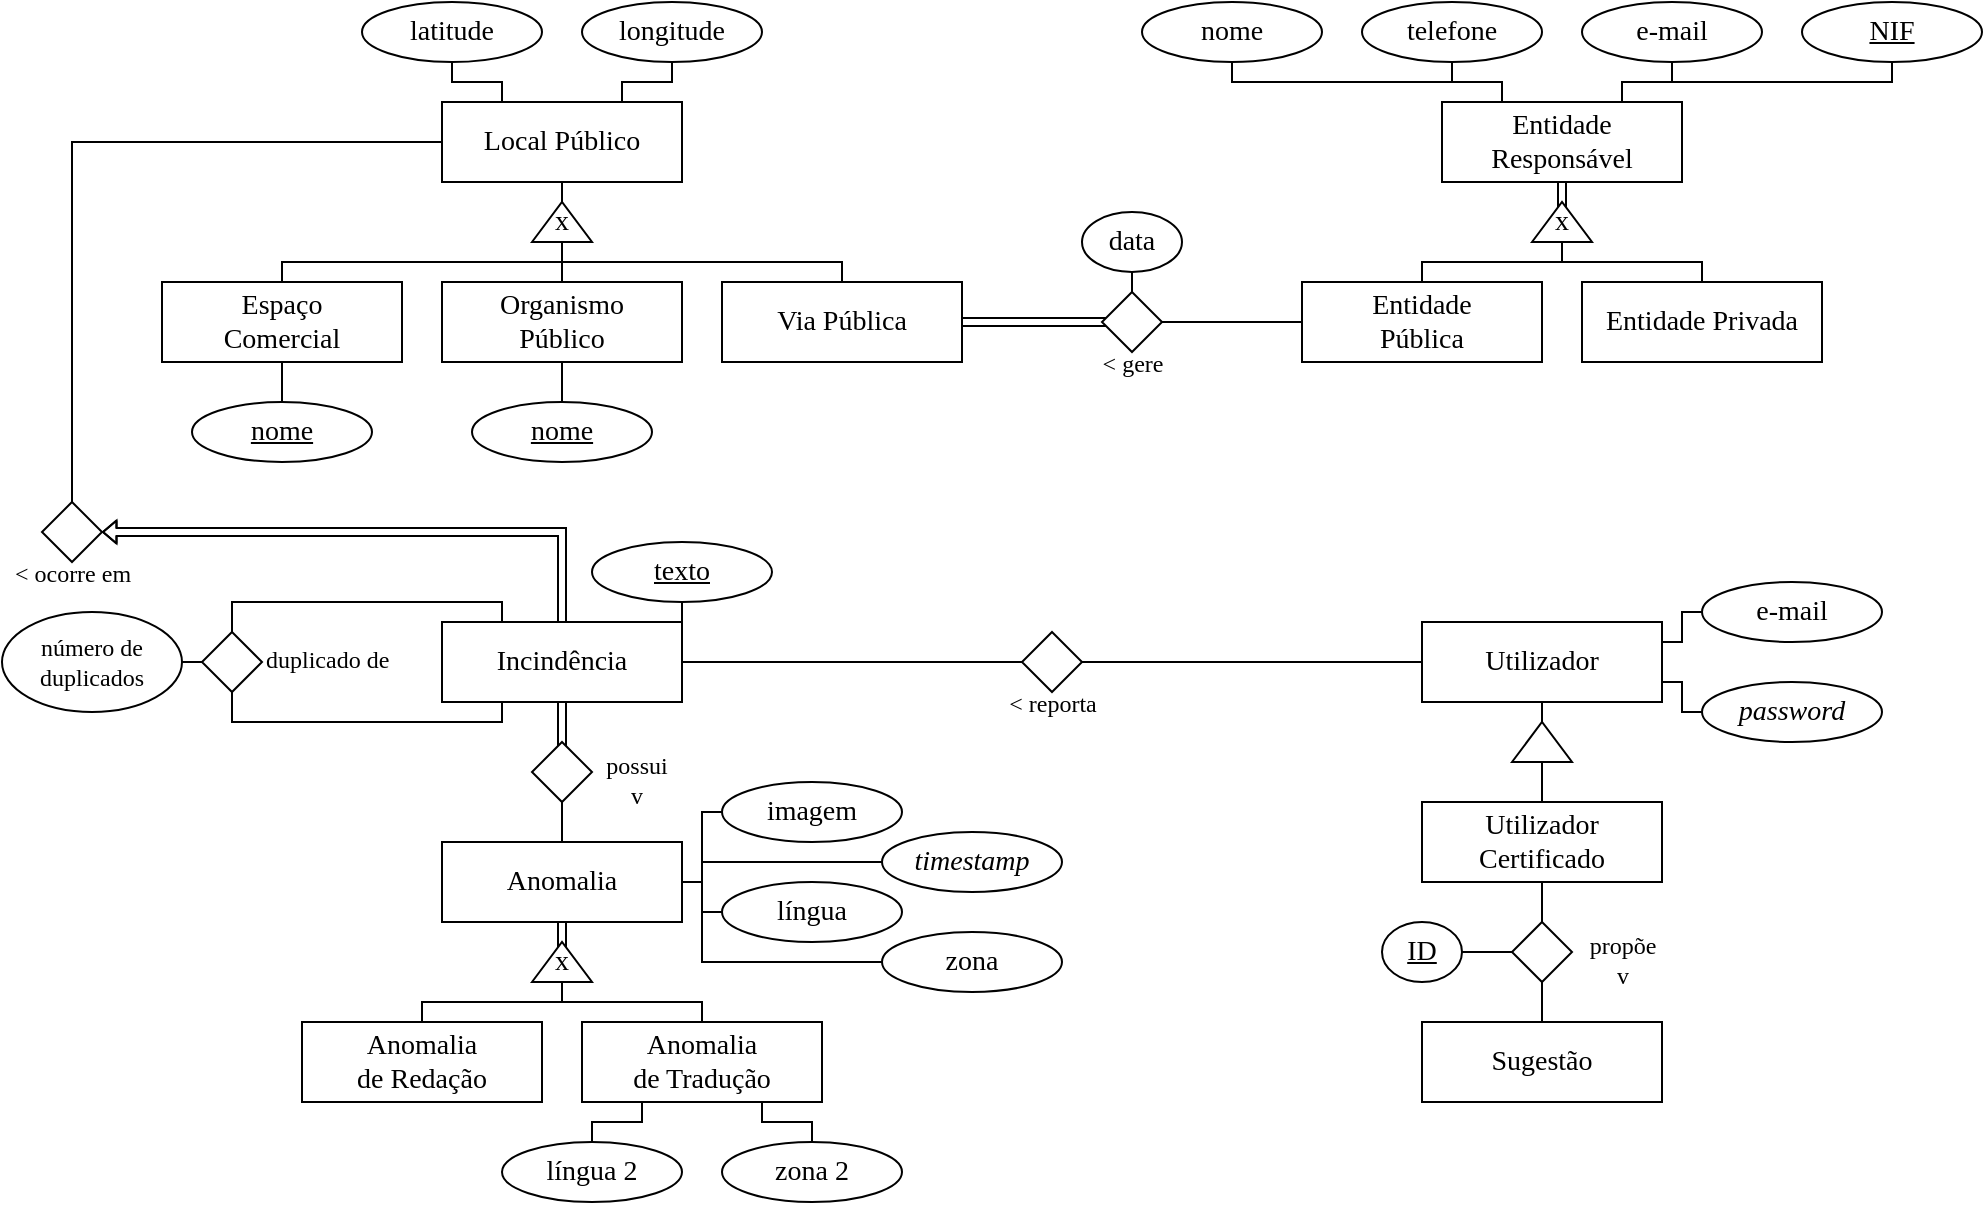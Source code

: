 <mxfile version="12.0.2" type="device" pages="1"><diagram id="urqd6bBSTkkBCRTrbI39" name="Page-1"><mxGraphModel dx="939" dy="466" grid="1" gridSize="10" guides="1" tooltips="1" connect="1" arrows="1" fold="1" page="1" pageScale="1" pageWidth="1169" pageHeight="827" math="0" shadow="0"><root><mxCell id="0"/><mxCell id="1" parent="0"/><mxCell id="8jLyRdySpEEllO27YhmM-52" value="" style="endArrow=none;html=1;fontFamily=Verdana;fontSize=14;entryX=0.5;entryY=1;entryDx=0;entryDy=0;shape=link;width=4;exitX=0;exitY=0.5;exitDx=0;exitDy=0;" edge="1" parent="1" target="8jLyRdySpEEllO27YhmM-43" source="8jLyRdySpEEllO27YhmM-51"><mxGeometry width="50" height="50" relative="1" as="geometry"><mxPoint x="830" y="140" as="sourcePoint"/><mxPoint x="910" y="270" as="targetPoint"/></mxGeometry></mxCell><mxCell id="8jLyRdySpEEllO27YhmM-1" value="Local Público" style="rounded=0;whiteSpace=wrap;fontFamily=Verdana;fontSize=14;html=1;" vertex="1" parent="1"><mxGeometry x="270" y="100" width="120" height="40" as="geometry"/></mxCell><mxCell id="8jLyRdySpEEllO27YhmM-115" style="edgeStyle=elbowEdgeStyle;rounded=0;orthogonalLoop=1;jettySize=auto;elbow=vertical;html=1;exitX=0.5;exitY=1;exitDx=0;exitDy=0;entryX=0.25;entryY=0;entryDx=0;entryDy=0;shadow=0;endArrow=none;fontFamily=Verdana;fontSize=12;" edge="1" parent="1" source="8jLyRdySpEEllO27YhmM-2" target="8jLyRdySpEEllO27YhmM-1"><mxGeometry relative="1" as="geometry"/></mxCell><mxCell id="8jLyRdySpEEllO27YhmM-2" value="latitude" style="ellipse;whiteSpace=wrap;html=1;fontFamily=Verdana;fontSize=14;" vertex="1" parent="1"><mxGeometry x="230" y="50" width="90" height="30" as="geometry"/></mxCell><mxCell id="8jLyRdySpEEllO27YhmM-116" style="edgeStyle=elbowEdgeStyle;rounded=0;orthogonalLoop=1;jettySize=auto;elbow=vertical;html=1;exitX=0.5;exitY=1;exitDx=0;exitDy=0;entryX=0.75;entryY=0;entryDx=0;entryDy=0;shadow=0;endArrow=none;fontFamily=Verdana;fontSize=12;" edge="1" parent="1" source="8jLyRdySpEEllO27YhmM-3" target="8jLyRdySpEEllO27YhmM-1"><mxGeometry relative="1" as="geometry"/></mxCell><mxCell id="8jLyRdySpEEllO27YhmM-3" value="longitude" style="ellipse;whiteSpace=wrap;html=1;fontFamily=Verdana;fontSize=14;" vertex="1" parent="1"><mxGeometry x="340" y="50" width="90" height="30" as="geometry"/></mxCell><mxCell id="8jLyRdySpEEllO27YhmM-9" value="Espaço&lt;br&gt;Comercial" style="rounded=0;whiteSpace=wrap;html=1;fontFamily=Verdana;fontSize=14;" vertex="1" parent="1"><mxGeometry x="130" y="190" width="120" height="40" as="geometry"/></mxCell><mxCell id="8jLyRdySpEEllO27YhmM-10" value="Organismo&lt;br&gt;Público" style="rounded=0;whiteSpace=wrap;html=1;fontFamily=Verdana;fontSize=14;" vertex="1" parent="1"><mxGeometry x="270" y="190" width="120" height="40" as="geometry"/></mxCell><mxCell id="8jLyRdySpEEllO27YhmM-11" value="Via Pública" style="rounded=0;whiteSpace=wrap;html=1;fontFamily=Verdana;fontSize=14;" vertex="1" parent="1"><mxGeometry x="410" y="190" width="120" height="40" as="geometry"/></mxCell><mxCell id="8jLyRdySpEEllO27YhmM-12" value="x" style="triangle;whiteSpace=wrap;html=1;fontFamily=Verdana;fontSize=14;direction=north;" vertex="1" parent="1"><mxGeometry x="315" y="150" width="30" height="20" as="geometry"/></mxCell><mxCell id="8jLyRdySpEEllO27YhmM-13" value="" style="endArrow=none;html=1;fontFamily=Verdana;fontSize=14;entryX=0.5;entryY=1;entryDx=0;entryDy=0;" edge="1" parent="1" target="8jLyRdySpEEllO27YhmM-1"><mxGeometry width="50" height="50" relative="1" as="geometry"><mxPoint x="330" y="150" as="sourcePoint"/><mxPoint x="410" y="280" as="targetPoint"/></mxGeometry></mxCell><mxCell id="8jLyRdySpEEllO27YhmM-14" value="" style="endArrow=none;html=1;fontFamily=Verdana;fontSize=14;entryX=0;entryY=0.5;entryDx=0;entryDy=0;exitX=0.5;exitY=0;exitDx=0;exitDy=0;" edge="1" parent="1" source="8jLyRdySpEEllO27YhmM-10" target="8jLyRdySpEEllO27YhmM-12"><mxGeometry width="50" height="50" relative="1" as="geometry"><mxPoint x="240" y="320" as="sourcePoint"/><mxPoint x="290" y="270" as="targetPoint"/></mxGeometry></mxCell><mxCell id="8jLyRdySpEEllO27YhmM-22" value="" style="endArrow=none;html=1;shadow=0;fontFamily=Verdana;fontSize=14;exitX=0.5;exitY=0;exitDx=0;exitDy=0;edgeStyle=elbowEdgeStyle;elbow=vertical;rounded=0;" edge="1" parent="1" source="8jLyRdySpEEllO27YhmM-11"><mxGeometry width="50" height="50" relative="1" as="geometry"><mxPoint x="470" y="160" as="sourcePoint"/><mxPoint x="330" y="170" as="targetPoint"/></mxGeometry></mxCell><mxCell id="8jLyRdySpEEllO27YhmM-24" value="" style="endArrow=none;html=1;shadow=0;fontFamily=Verdana;fontSize=14;entryX=0;entryY=0.5;entryDx=0;entryDy=0;exitX=0.5;exitY=0;exitDx=0;exitDy=0;edgeStyle=elbowEdgeStyle;elbow=vertical;rounded=0;" edge="1" parent="1" source="8jLyRdySpEEllO27YhmM-9" target="8jLyRdySpEEllO27YhmM-12"><mxGeometry width="50" height="50" relative="1" as="geometry"><mxPoint x="130" y="300" as="sourcePoint"/><mxPoint x="180" y="250" as="targetPoint"/></mxGeometry></mxCell><mxCell id="8jLyRdySpEEllO27YhmM-25" value="&lt;u&gt;nome&lt;/u&gt;" style="ellipse;whiteSpace=wrap;html=1;fontFamily=Verdana;fontSize=14;" vertex="1" parent="1"><mxGeometry x="285" y="250" width="90" height="30" as="geometry"/></mxCell><mxCell id="8jLyRdySpEEllO27YhmM-26" value="" style="endArrow=none;html=1;fontFamily=Verdana;fontSize=14;entryX=0.5;entryY=0;entryDx=0;entryDy=0;exitX=0.5;exitY=1;exitDx=0;exitDy=0;" edge="1" target="8jLyRdySpEEllO27YhmM-25" parent="1" source="8jLyRdySpEEllO27YhmM-10"><mxGeometry width="50" height="50" relative="1" as="geometry"><mxPoint x="355" y="300" as="sourcePoint"/><mxPoint x="335" y="350" as="targetPoint"/></mxGeometry></mxCell><mxCell id="8jLyRdySpEEllO27YhmM-27" value="&lt;u&gt;nome&lt;/u&gt;" style="ellipse;whiteSpace=wrap;html=1;fontFamily=Verdana;fontSize=14;" vertex="1" parent="1"><mxGeometry x="145" y="250" width="90" height="30" as="geometry"/></mxCell><mxCell id="8jLyRdySpEEllO27YhmM-28" value="" style="endArrow=none;html=1;fontFamily=Verdana;fontSize=14;entryX=0.5;entryY=0;entryDx=0;entryDy=0;exitX=0.5;exitY=1;exitDx=0;exitDy=0;" edge="1" parent="1" target="8jLyRdySpEEllO27YhmM-27"><mxGeometry width="50" height="50" relative="1" as="geometry"><mxPoint x="190" y="230" as="sourcePoint"/><mxPoint x="195" y="350" as="targetPoint"/></mxGeometry></mxCell><mxCell id="8jLyRdySpEEllO27YhmM-43" value="Entidade&lt;br&gt;Responsável" style="rounded=0;whiteSpace=wrap;html=1;fontFamily=Verdana;fontSize=14;" vertex="1" parent="1"><mxGeometry x="770" y="100" width="120" height="40" as="geometry"/></mxCell><mxCell id="8jLyRdySpEEllO27YhmM-120" style="edgeStyle=elbowEdgeStyle;rounded=0;orthogonalLoop=1;jettySize=auto;elbow=vertical;html=1;exitX=0.5;exitY=1;exitDx=0;exitDy=0;entryX=0.25;entryY=0;entryDx=0;entryDy=0;shadow=0;endArrow=none;fontFamily=Verdana;fontSize=12;" edge="1" parent="1" source="8jLyRdySpEEllO27YhmM-44" target="8jLyRdySpEEllO27YhmM-43"><mxGeometry relative="1" as="geometry"/></mxCell><mxCell id="8jLyRdySpEEllO27YhmM-44" value="nome" style="ellipse;whiteSpace=wrap;html=1;fontFamily=Verdana;fontSize=14;spacing=0;" vertex="1" parent="1"><mxGeometry x="620" y="50" width="90" height="30" as="geometry"/></mxCell><mxCell id="8jLyRdySpEEllO27YhmM-119" style="edgeStyle=elbowEdgeStyle;rounded=0;orthogonalLoop=1;jettySize=auto;elbow=vertical;html=1;exitX=0.5;exitY=1;exitDx=0;exitDy=0;entryX=0.25;entryY=0;entryDx=0;entryDy=0;shadow=0;endArrow=none;fontFamily=Verdana;fontSize=12;" edge="1" parent="1" source="8jLyRdySpEEllO27YhmM-45" target="8jLyRdySpEEllO27YhmM-43"><mxGeometry relative="1" as="geometry"/></mxCell><mxCell id="8jLyRdySpEEllO27YhmM-45" value="telefone" style="ellipse;whiteSpace=wrap;html=1;fontFamily=Verdana;fontSize=14;" vertex="1" parent="1"><mxGeometry x="730" y="50" width="90" height="30" as="geometry"/></mxCell><mxCell id="8jLyRdySpEEllO27YhmM-48" value="Entidade&lt;br&gt;Pública" style="rounded=0;whiteSpace=wrap;html=1;fontFamily=Verdana;fontSize=14;" vertex="1" parent="1"><mxGeometry x="700" y="190" width="120" height="40" as="geometry"/></mxCell><mxCell id="8jLyRdySpEEllO27YhmM-50" value="Entidade Privada" style="rounded=0;whiteSpace=wrap;html=1;fontFamily=Verdana;fontSize=14;" vertex="1" parent="1"><mxGeometry x="840" y="190" width="120" height="40" as="geometry"/></mxCell><mxCell id="8jLyRdySpEEllO27YhmM-51" value="x" style="triangle;whiteSpace=wrap;html=1;fontFamily=Verdana;fontSize=14;direction=north;" vertex="1" parent="1"><mxGeometry x="815" y="150" width="30" height="20" as="geometry"/></mxCell><mxCell id="8jLyRdySpEEllO27YhmM-54" value="" style="endArrow=none;html=1;shadow=0;fontFamily=Verdana;fontSize=14;exitX=0.5;exitY=0;exitDx=0;exitDy=0;edgeStyle=elbowEdgeStyle;elbow=vertical;rounded=0;" edge="1" parent="1" source="8jLyRdySpEEllO27YhmM-50"><mxGeometry width="50" height="50" relative="1" as="geometry"><mxPoint x="970" y="160" as="sourcePoint"/><mxPoint x="830" y="170" as="targetPoint"/></mxGeometry></mxCell><mxCell id="8jLyRdySpEEllO27YhmM-55" value="" style="endArrow=none;html=1;shadow=0;fontFamily=Verdana;fontSize=14;entryX=0;entryY=0.5;entryDx=0;entryDy=0;exitX=0.5;exitY=0;exitDx=0;exitDy=0;edgeStyle=elbowEdgeStyle;elbow=vertical;rounded=0;" edge="1" parent="1" source="8jLyRdySpEEllO27YhmM-48" target="8jLyRdySpEEllO27YhmM-51"><mxGeometry width="50" height="50" relative="1" as="geometry"><mxPoint x="630" y="300" as="sourcePoint"/><mxPoint x="680" y="250" as="targetPoint"/></mxGeometry></mxCell><mxCell id="8jLyRdySpEEllO27YhmM-118" style="edgeStyle=elbowEdgeStyle;rounded=0;orthogonalLoop=1;jettySize=auto;elbow=vertical;html=1;exitX=0.5;exitY=1;exitDx=0;exitDy=0;shadow=0;endArrow=none;fontFamily=Verdana;fontSize=12;" edge="1" parent="1" source="8jLyRdySpEEllO27YhmM-56"><mxGeometry relative="1" as="geometry"><mxPoint x="860" y="100" as="targetPoint"/></mxGeometry></mxCell><mxCell id="8jLyRdySpEEllO27YhmM-56" value="e-mail" style="ellipse;whiteSpace=wrap;html=1;fontFamily=Verdana;fontSize=14;" vertex="1" parent="1"><mxGeometry x="840" y="50" width="90" height="30" as="geometry"/></mxCell><mxCell id="8jLyRdySpEEllO27YhmM-117" style="edgeStyle=elbowEdgeStyle;rounded=0;orthogonalLoop=1;jettySize=auto;elbow=vertical;html=1;exitX=0.5;exitY=1;exitDx=0;exitDy=0;entryX=0.75;entryY=0;entryDx=0;entryDy=0;shadow=0;endArrow=none;fontFamily=Verdana;fontSize=12;" edge="1" parent="1" source="8jLyRdySpEEllO27YhmM-58" target="8jLyRdySpEEllO27YhmM-43"><mxGeometry relative="1" as="geometry"/></mxCell><mxCell id="8jLyRdySpEEllO27YhmM-58" value="&lt;u&gt;NIF&lt;/u&gt;" style="ellipse;whiteSpace=wrap;html=1;fontFamily=Verdana;fontSize=14;" vertex="1" parent="1"><mxGeometry x="950" y="50" width="90" height="30" as="geometry"/></mxCell><mxCell id="8jLyRdySpEEllO27YhmM-63" style="edgeStyle=elbowEdgeStyle;rounded=0;orthogonalLoop=1;jettySize=auto;html=1;entryX=1;entryY=0.5;entryDx=0;entryDy=0;shadow=0;endArrow=none;fontFamily=Verdana;fontSize=14;shape=link;exitX=0.5;exitY=0.5;exitDx=0;exitDy=0;exitPerimeter=0;" edge="1" parent="1" source="8jLyRdySpEEllO27YhmM-60" target="8jLyRdySpEEllO27YhmM-11"><mxGeometry relative="1" as="geometry"/></mxCell><mxCell id="8jLyRdySpEEllO27YhmM-64" style="edgeStyle=elbowEdgeStyle;rounded=0;orthogonalLoop=1;jettySize=auto;html=1;exitX=1;exitY=0.5;exitDx=0;exitDy=0;entryX=0;entryY=0.5;entryDx=0;entryDy=0;shadow=0;endArrow=none;fontFamily=Verdana;fontSize=14;" edge="1" parent="1" source="8jLyRdySpEEllO27YhmM-60" target="8jLyRdySpEEllO27YhmM-48"><mxGeometry relative="1" as="geometry"/></mxCell><mxCell id="8jLyRdySpEEllO27YhmM-60" value="&amp;lt; gere" style="rhombus;html=1;fontFamily=Verdana;fontSize=12;labelPosition=center;verticalLabelPosition=bottom;align=center;verticalAlign=top;spacingTop=-8;" vertex="1" parent="1"><mxGeometry x="600" y="195" width="30" height="30" as="geometry"/></mxCell><mxCell id="8jLyRdySpEEllO27YhmM-67" value="data" style="ellipse;whiteSpace=wrap;html=1;fontFamily=Verdana;fontSize=14;" vertex="1" parent="1"><mxGeometry x="590" y="155" width="50" height="30" as="geometry"/></mxCell><mxCell id="8jLyRdySpEEllO27YhmM-68" value="" style="endArrow=none;html=1;fontFamily=Verdana;fontSize=14;entryX=0.5;entryY=1;entryDx=0;entryDy=0;exitX=0.5;exitY=0;exitDx=0;exitDy=0;" edge="1" parent="1" target="8jLyRdySpEEllO27YhmM-67" source="8jLyRdySpEEllO27YhmM-60"><mxGeometry width="50" height="50" relative="1" as="geometry"><mxPoint x="595" y="180" as="sourcePoint"/><mxPoint x="715" y="210" as="targetPoint"/></mxGeometry></mxCell><mxCell id="8jLyRdySpEEllO27YhmM-81" style="edgeStyle=elbowEdgeStyle;shape=link;rounded=0;orthogonalLoop=1;jettySize=auto;html=1;exitX=0.5;exitY=1;exitDx=0;exitDy=0;shadow=0;endArrow=none;fontFamily=Verdana;fontSize=12;" edge="1" parent="1" source="8jLyRdySpEEllO27YhmM-72"><mxGeometry relative="1" as="geometry"><mxPoint x="330" y="435" as="targetPoint"/></mxGeometry></mxCell><mxCell id="8jLyRdySpEEllO27YhmM-127" style="rounded=0;orthogonalLoop=1;jettySize=auto;elbow=vertical;html=1;entryX=1;entryY=0.5;entryDx=0;entryDy=0;shadow=0;endArrow=block;fontFamily=Verdana;fontSize=12;shape=flexArrow;startArrow=none;startFill=0;endWidth=6.444;endSize=1.917;width=4;startSize=0;strokeWidth=1;sourcePerimeterSpacing=0;targetPerimeterSpacing=0;exitX=0.5;exitY=1;exitDx=0;exitDy=0;" edge="1" parent="1" source="8jLyRdySpEEllO27YhmM-72" target="8jLyRdySpEEllO27YhmM-122"><mxGeometry relative="1" as="geometry"><mxPoint x="330" y="410" as="sourcePoint"/><Array as="points"><mxPoint x="330" y="315"/></Array></mxGeometry></mxCell><mxCell id="8jLyRdySpEEllO27YhmM-72" value="&lt;font style=&quot;font-size: 14px&quot;&gt;Incindência&lt;/font&gt;" style="rounded=0;whiteSpace=wrap;html=1;fontFamily=Verdana;fontSize=12;" vertex="1" parent="1"><mxGeometry x="270" y="360" width="120" height="40" as="geometry"/></mxCell><mxCell id="8jLyRdySpEEllO27YhmM-77" style="edgeStyle=elbowEdgeStyle;rounded=0;orthogonalLoop=1;jettySize=auto;html=1;exitX=0.5;exitY=0;exitDx=0;exitDy=0;entryX=0.5;entryY=1;entryDx=0;entryDy=0;shadow=0;endArrow=none;fontFamily=Verdana;fontSize=12;" edge="1" parent="1" source="8jLyRdySpEEllO27YhmM-73" target="8jLyRdySpEEllO27YhmM-75"><mxGeometry relative="1" as="geometry"/></mxCell><mxCell id="8jLyRdySpEEllO27YhmM-104" style="edgeStyle=elbowEdgeStyle;rounded=0;orthogonalLoop=1;jettySize=auto;html=1;exitX=1;exitY=0.25;exitDx=0;exitDy=0;shadow=0;endArrow=none;fontFamily=Verdana;fontSize=12;" edge="1" parent="1" source="8jLyRdySpEEllO27YhmM-73"><mxGeometry relative="1" as="geometry"><mxPoint x="390.333" y="480" as="targetPoint"/></mxGeometry></mxCell><mxCell id="8jLyRdySpEEllO27YhmM-109" style="edgeStyle=elbowEdgeStyle;rounded=0;orthogonalLoop=1;jettySize=auto;html=1;exitX=1;exitY=0.5;exitDx=0;exitDy=0;entryX=0;entryY=0.5;entryDx=0;entryDy=0;shadow=0;endArrow=none;fontFamily=Verdana;fontSize=12;" edge="1" parent="1" source="8jLyRdySpEEllO27YhmM-73" target="8jLyRdySpEEllO27YhmM-100"><mxGeometry relative="1" as="geometry"/></mxCell><mxCell id="8jLyRdySpEEllO27YhmM-110" style="edgeStyle=elbowEdgeStyle;rounded=0;orthogonalLoop=1;jettySize=auto;html=1;exitX=1;exitY=0.5;exitDx=0;exitDy=0;entryX=0;entryY=0.5;entryDx=0;entryDy=0;shadow=0;endArrow=none;fontFamily=Verdana;fontSize=12;" edge="1" parent="1" source="8jLyRdySpEEllO27YhmM-73" target="8jLyRdySpEEllO27YhmM-98"><mxGeometry relative="1" as="geometry"><Array as="points"><mxPoint x="400" y="490"/></Array></mxGeometry></mxCell><mxCell id="8jLyRdySpEEllO27YhmM-73" value="&lt;font style=&quot;font-size: 14px&quot;&gt;Anomalia&lt;/font&gt;" style="rounded=0;whiteSpace=wrap;html=1;fontFamily=Verdana;fontSize=12;" vertex="1" parent="1"><mxGeometry x="270" y="470" width="120" height="40" as="geometry"/></mxCell><mxCell id="8jLyRdySpEEllO27YhmM-75" value="possui&lt;br&gt;v" style="rhombus;html=1;fontFamily=Verdana;fontSize=12;labelPosition=right;verticalLabelPosition=middle;align=center;verticalAlign=middle;spacingTop=8;spacingLeft=14;" vertex="1" parent="1"><mxGeometry x="315" y="420" width="30" height="30" as="geometry"/></mxCell><mxCell id="8jLyRdySpEEllO27YhmM-82" value="" style="endArrow=none;html=1;fontFamily=Verdana;fontSize=14;entryX=0.5;entryY=1;entryDx=0;entryDy=0;shape=link;width=4;exitX=0;exitY=0.5;exitDx=0;exitDy=0;" edge="1" parent="1" source="8jLyRdySpEEllO27YhmM-85"><mxGeometry width="50" height="50" relative="1" as="geometry"><mxPoint x="330" y="520" as="sourcePoint"/><mxPoint x="330" y="510" as="targetPoint"/></mxGeometry></mxCell><mxCell id="8jLyRdySpEEllO27YhmM-83" value="Anomalia&lt;br&gt;de Redação" style="rounded=0;whiteSpace=wrap;html=1;fontFamily=Verdana;fontSize=14;" vertex="1" parent="1"><mxGeometry x="200" y="560" width="120" height="40" as="geometry"/></mxCell><mxCell id="8jLyRdySpEEllO27YhmM-84" value="Anomalia&lt;br&gt;de Tradução" style="rounded=0;whiteSpace=wrap;html=1;fontFamily=Verdana;fontSize=14;" vertex="1" parent="1"><mxGeometry x="340" y="560" width="120" height="40" as="geometry"/></mxCell><mxCell id="8jLyRdySpEEllO27YhmM-85" value="x" style="triangle;whiteSpace=wrap;html=1;fontFamily=Verdana;fontSize=14;direction=north;" vertex="1" parent="1"><mxGeometry x="315" y="520" width="30" height="20" as="geometry"/></mxCell><mxCell id="8jLyRdySpEEllO27YhmM-86" value="" style="endArrow=none;html=1;shadow=0;fontFamily=Verdana;fontSize=14;exitX=0.5;exitY=0;exitDx=0;exitDy=0;edgeStyle=elbowEdgeStyle;elbow=vertical;rounded=0;" edge="1" parent="1" source="8jLyRdySpEEllO27YhmM-84"><mxGeometry width="50" height="50" relative="1" as="geometry"><mxPoint x="470" y="540" as="sourcePoint"/><mxPoint x="330" y="550" as="targetPoint"/><Array as="points"><mxPoint x="360" y="550"/></Array></mxGeometry></mxCell><mxCell id="8jLyRdySpEEllO27YhmM-87" value="" style="endArrow=none;html=1;shadow=0;fontFamily=Verdana;fontSize=14;entryX=0;entryY=0.5;entryDx=0;entryDy=0;exitX=0.5;exitY=0;exitDx=0;exitDy=0;edgeStyle=elbowEdgeStyle;elbow=vertical;rounded=0;" edge="1" parent="1" source="8jLyRdySpEEllO27YhmM-83" target="8jLyRdySpEEllO27YhmM-85"><mxGeometry width="50" height="50" relative="1" as="geometry"><mxPoint x="130" y="680" as="sourcePoint"/><mxPoint x="180" y="630" as="targetPoint"/></mxGeometry></mxCell><mxCell id="8jLyRdySpEEllO27YhmM-89" style="edgeStyle=elbowEdgeStyle;rounded=0;orthogonalLoop=1;jettySize=auto;html=1;exitX=0.5;exitY=0;exitDx=0;exitDy=0;entryX=0.25;entryY=0;entryDx=0;entryDy=0;shadow=0;endArrow=none;fontFamily=Verdana;fontSize=12;elbow=vertical;" edge="1" parent="1" source="8jLyRdySpEEllO27YhmM-88" target="8jLyRdySpEEllO27YhmM-72"><mxGeometry relative="1" as="geometry"><Array as="points"><mxPoint x="240" y="350"/></Array></mxGeometry></mxCell><mxCell id="8jLyRdySpEEllO27YhmM-90" style="edgeStyle=elbowEdgeStyle;rounded=0;orthogonalLoop=1;jettySize=auto;elbow=vertical;html=1;exitX=0.5;exitY=1;exitDx=0;exitDy=0;entryX=0.25;entryY=1;entryDx=0;entryDy=0;shadow=0;endArrow=none;fontFamily=Verdana;fontSize=12;" edge="1" parent="1" source="8jLyRdySpEEllO27YhmM-88" target="8jLyRdySpEEllO27YhmM-72"><mxGeometry relative="1" as="geometry"><Array as="points"><mxPoint x="230" y="410"/></Array></mxGeometry></mxCell><mxCell id="8jLyRdySpEEllO27YhmM-88" value="duplicado de" style="rhombus;html=1;fontFamily=Verdana;fontSize=12;labelPosition=right;verticalLabelPosition=middle;align=left;verticalAlign=middle;spacingTop=-3;spacingLeft=0;" vertex="1" parent="1"><mxGeometry x="150" y="365" width="30" height="30" as="geometry"/></mxCell><mxCell id="8jLyRdySpEEllO27YhmM-92" style="edgeStyle=elbowEdgeStyle;rounded=0;orthogonalLoop=1;jettySize=auto;elbow=vertical;html=1;exitX=1;exitY=0.5;exitDx=0;exitDy=0;entryX=0;entryY=0.5;entryDx=0;entryDy=0;shadow=0;endArrow=none;fontFamily=Verdana;fontSize=12;" edge="1" parent="1" source="8jLyRdySpEEllO27YhmM-91" target="8jLyRdySpEEllO27YhmM-88"><mxGeometry relative="1" as="geometry"/></mxCell><mxCell id="8jLyRdySpEEllO27YhmM-91" value="número de duplicados" style="ellipse;whiteSpace=wrap;html=1;fontFamily=Verdana;fontSize=12;align=center;" vertex="1" parent="1"><mxGeometry x="50" y="355" width="90" height="50" as="geometry"/></mxCell><mxCell id="8jLyRdySpEEllO27YhmM-114" style="edgeStyle=elbowEdgeStyle;rounded=0;orthogonalLoop=1;jettySize=auto;elbow=vertical;html=1;exitX=0.5;exitY=0;exitDx=0;exitDy=0;entryX=0.75;entryY=1;entryDx=0;entryDy=0;shadow=0;endArrow=none;fontFamily=Verdana;fontSize=12;" edge="1" parent="1" source="8jLyRdySpEEllO27YhmM-93" target="8jLyRdySpEEllO27YhmM-84"><mxGeometry relative="1" as="geometry"/></mxCell><mxCell id="8jLyRdySpEEllO27YhmM-93" value="&lt;span&gt;zona 2&lt;/span&gt;" style="ellipse;whiteSpace=wrap;html=1;fontFamily=Verdana;fontSize=14;fontStyle=0" vertex="1" parent="1"><mxGeometry x="410" y="620" width="90" height="30" as="geometry"/></mxCell><mxCell id="8jLyRdySpEEllO27YhmM-113" style="edgeStyle=elbowEdgeStyle;rounded=0;orthogonalLoop=1;jettySize=auto;elbow=vertical;html=1;exitX=0.5;exitY=0;exitDx=0;exitDy=0;entryX=0.25;entryY=1;entryDx=0;entryDy=0;shadow=0;endArrow=none;fontFamily=Verdana;fontSize=12;" edge="1" parent="1" source="8jLyRdySpEEllO27YhmM-95" target="8jLyRdySpEEllO27YhmM-84"><mxGeometry relative="1" as="geometry"/></mxCell><mxCell id="8jLyRdySpEEllO27YhmM-95" value="língua 2" style="ellipse;whiteSpace=wrap;html=1;fontFamily=Verdana;fontSize=14;" vertex="1" parent="1"><mxGeometry x="300" y="620" width="90" height="30" as="geometry"/></mxCell><mxCell id="8jLyRdySpEEllO27YhmM-112" style="edgeStyle=elbowEdgeStyle;rounded=0;orthogonalLoop=1;jettySize=auto;html=1;exitX=0;exitY=0.5;exitDx=0;exitDy=0;entryX=1;entryY=0.5;entryDx=0;entryDy=0;shadow=0;endArrow=none;fontFamily=Verdana;fontSize=12;" edge="1" parent="1" source="8jLyRdySpEEllO27YhmM-97" target="8jLyRdySpEEllO27YhmM-73"><mxGeometry relative="1" as="geometry"><Array as="points"><mxPoint x="400" y="520"/></Array></mxGeometry></mxCell><mxCell id="8jLyRdySpEEllO27YhmM-97" value="&lt;span&gt;zona&lt;/span&gt;" style="ellipse;whiteSpace=wrap;html=1;fontFamily=Verdana;fontSize=14;fontStyle=0" vertex="1" parent="1"><mxGeometry x="490" y="515" width="90" height="30" as="geometry"/></mxCell><mxCell id="8jLyRdySpEEllO27YhmM-98" value="&lt;span&gt;&lt;i&gt;timestamp&lt;/i&gt;&lt;/span&gt;" style="ellipse;whiteSpace=wrap;html=1;fontFamily=Verdana;fontSize=14;fontStyle=0" vertex="1" parent="1"><mxGeometry x="490" y="465" width="90" height="30" as="geometry"/></mxCell><mxCell id="8jLyRdySpEEllO27YhmM-111" style="edgeStyle=elbowEdgeStyle;rounded=0;orthogonalLoop=1;jettySize=auto;html=1;exitX=0;exitY=0.5;exitDx=0;exitDy=0;entryX=1;entryY=0.5;entryDx=0;entryDy=0;shadow=0;endArrow=none;fontFamily=Verdana;fontSize=12;" edge="1" parent="1" source="8jLyRdySpEEllO27YhmM-99" target="8jLyRdySpEEllO27YhmM-73"><mxGeometry relative="1" as="geometry"/></mxCell><mxCell id="8jLyRdySpEEllO27YhmM-99" value="&lt;span&gt;língua&lt;/span&gt;" style="ellipse;whiteSpace=wrap;html=1;fontFamily=Verdana;fontSize=14;fontStyle=0" vertex="1" parent="1"><mxGeometry x="410" y="490" width="90" height="30" as="geometry"/></mxCell><mxCell id="8jLyRdySpEEllO27YhmM-100" value="&lt;span&gt;imagem&lt;/span&gt;" style="ellipse;whiteSpace=wrap;html=1;fontFamily=Verdana;fontSize=14;fontStyle=0" vertex="1" parent="1"><mxGeometry x="410" y="440" width="90" height="30" as="geometry"/></mxCell><mxCell id="8jLyRdySpEEllO27YhmM-102" style="edgeStyle=elbowEdgeStyle;rounded=0;orthogonalLoop=1;jettySize=auto;elbow=vertical;html=1;exitX=0.5;exitY=1;exitDx=0;exitDy=0;shadow=0;endArrow=none;fontFamily=Verdana;fontSize=12;" edge="1" parent="1" source="8jLyRdySpEEllO27YhmM-101"><mxGeometry relative="1" as="geometry"><mxPoint x="390" y="360" as="targetPoint"/></mxGeometry></mxCell><mxCell id="8jLyRdySpEEllO27YhmM-101" value="&lt;span&gt;&lt;u&gt;texto&lt;/u&gt;&lt;/span&gt;" style="ellipse;whiteSpace=wrap;html=1;fontFamily=Verdana;fontSize=14;fontStyle=0" vertex="1" parent="1"><mxGeometry x="345" y="320" width="90" height="30" as="geometry"/></mxCell><mxCell id="8jLyRdySpEEllO27YhmM-133" style="edgeStyle=none;rounded=0;orthogonalLoop=1;jettySize=auto;html=1;exitX=0.5;exitY=1;exitDx=0;exitDy=0;entryX=1;entryY=0.5;entryDx=0;entryDy=0;shadow=0;startArrow=none;startFill=0;sourcePerimeterSpacing=0;endArrow=none;endFill=0;targetPerimeterSpacing=0;strokeWidth=1;fontFamily=Verdana;fontSize=12;" edge="1" parent="1" source="8jLyRdySpEEllO27YhmM-121" target="8jLyRdySpEEllO27YhmM-132"><mxGeometry relative="1" as="geometry"/></mxCell><mxCell id="8jLyRdySpEEllO27YhmM-145" style="edgeStyle=elbowEdgeStyle;rounded=0;orthogonalLoop=1;jettySize=auto;html=1;exitX=1;exitY=0.75;exitDx=0;exitDy=0;entryX=0;entryY=0.5;entryDx=0;entryDy=0;shadow=0;startArrow=none;startFill=0;sourcePerimeterSpacing=0;endArrow=none;endFill=0;targetPerimeterSpacing=0;strokeWidth=1;fontFamily=Verdana;fontSize=12;" edge="1" parent="1" source="8jLyRdySpEEllO27YhmM-121" target="8jLyRdySpEEllO27YhmM-142"><mxGeometry relative="1" as="geometry"/></mxCell><mxCell id="8jLyRdySpEEllO27YhmM-121" value="&lt;font style=&quot;font-size: 14px&quot;&gt;Utilizador&lt;/font&gt;" style="rounded=0;whiteSpace=wrap;html=1;fontFamily=Verdana;fontSize=12;align=center;" vertex="1" parent="1"><mxGeometry x="760" y="360" width="120" height="40" as="geometry"/></mxCell><mxCell id="8jLyRdySpEEllO27YhmM-128" style="edgeStyle=none;rounded=0;orthogonalLoop=1;jettySize=auto;html=1;exitX=0.5;exitY=0;exitDx=0;exitDy=0;entryX=0;entryY=0.5;entryDx=0;entryDy=0;shadow=0;startArrow=none;startFill=0;sourcePerimeterSpacing=0;endArrow=none;targetPerimeterSpacing=0;strokeWidth=1;fontFamily=Verdana;fontSize=12;endFill=0;" edge="1" parent="1" source="8jLyRdySpEEllO27YhmM-122" target="8jLyRdySpEEllO27YhmM-1"><mxGeometry relative="1" as="geometry"><Array as="points"><mxPoint x="85" y="120"/></Array></mxGeometry></mxCell><mxCell id="8jLyRdySpEEllO27YhmM-122" value="&amp;lt; ocorre em" style="rhombus;html=1;fontFamily=Verdana;fontSize=12;labelPosition=center;verticalLabelPosition=bottom;align=center;verticalAlign=top;spacingTop=-8;spacingLeft=0;" vertex="1" parent="1"><mxGeometry x="70" y="300" width="30" height="30" as="geometry"/></mxCell><mxCell id="8jLyRdySpEEllO27YhmM-130" style="edgeStyle=none;rounded=0;orthogonalLoop=1;jettySize=auto;html=1;exitX=1;exitY=0.5;exitDx=0;exitDy=0;entryX=0;entryY=0.5;entryDx=0;entryDy=0;shadow=0;startArrow=none;startFill=0;sourcePerimeterSpacing=0;endArrow=none;endFill=0;targetPerimeterSpacing=0;strokeWidth=1;fontFamily=Verdana;fontSize=12;" edge="1" parent="1" source="8jLyRdySpEEllO27YhmM-129" target="8jLyRdySpEEllO27YhmM-121"><mxGeometry relative="1" as="geometry"/></mxCell><mxCell id="8jLyRdySpEEllO27YhmM-131" style="edgeStyle=none;rounded=0;orthogonalLoop=1;jettySize=auto;html=1;exitX=0;exitY=0.5;exitDx=0;exitDy=0;entryX=1;entryY=0.5;entryDx=0;entryDy=0;shadow=0;startArrow=none;startFill=0;sourcePerimeterSpacing=0;endArrow=none;endFill=0;targetPerimeterSpacing=0;strokeWidth=1;fontFamily=Verdana;fontSize=12;" edge="1" parent="1" source="8jLyRdySpEEllO27YhmM-129" target="8jLyRdySpEEllO27YhmM-72"><mxGeometry relative="1" as="geometry"/></mxCell><mxCell id="8jLyRdySpEEllO27YhmM-129" value="&amp;lt; reporta" style="rhombus;html=1;fontFamily=Verdana;fontSize=12;labelPosition=center;verticalLabelPosition=bottom;align=center;verticalAlign=top;spacingTop=-8;" vertex="1" parent="1"><mxGeometry x="560" y="365" width="30" height="30" as="geometry"/></mxCell><mxCell id="8jLyRdySpEEllO27YhmM-132" value="" style="triangle;whiteSpace=wrap;html=1;fontFamily=Verdana;fontSize=14;direction=north;" vertex="1" parent="1"><mxGeometry x="805" y="410" width="30" height="20" as="geometry"/></mxCell><mxCell id="8jLyRdySpEEllO27YhmM-135" style="edgeStyle=none;rounded=0;orthogonalLoop=1;jettySize=auto;html=1;exitX=0.5;exitY=0;exitDx=0;exitDy=0;entryX=0;entryY=0.5;entryDx=0;entryDy=0;shadow=0;startArrow=none;startFill=0;sourcePerimeterSpacing=0;endArrow=none;endFill=0;targetPerimeterSpacing=0;strokeWidth=1;fontFamily=Verdana;fontSize=12;" edge="1" parent="1" source="8jLyRdySpEEllO27YhmM-134" target="8jLyRdySpEEllO27YhmM-132"><mxGeometry relative="1" as="geometry"><mxPoint x="820" y="450" as="targetPoint"/></mxGeometry></mxCell><mxCell id="8jLyRdySpEEllO27YhmM-138" style="edgeStyle=none;rounded=0;orthogonalLoop=1;jettySize=auto;html=1;exitX=0.5;exitY=1;exitDx=0;exitDy=0;entryX=0.5;entryY=0;entryDx=0;entryDy=0;shadow=0;startArrow=none;startFill=0;sourcePerimeterSpacing=0;endArrow=none;endFill=0;targetPerimeterSpacing=0;strokeWidth=1;fontFamily=Verdana;fontSize=12;" edge="1" parent="1" source="8jLyRdySpEEllO27YhmM-134" target="8jLyRdySpEEllO27YhmM-137"><mxGeometry relative="1" as="geometry"/></mxCell><mxCell id="8jLyRdySpEEllO27YhmM-134" value="&lt;font style=&quot;font-size: 14px&quot;&gt;Utilizador&lt;br&gt;Certificado&lt;br&gt;&lt;/font&gt;" style="rounded=0;whiteSpace=wrap;html=1;fontFamily=Verdana;fontSize=12;align=center;" vertex="1" parent="1"><mxGeometry x="760" y="450" width="120" height="40" as="geometry"/></mxCell><mxCell id="8jLyRdySpEEllO27YhmM-136" value="&lt;font style=&quot;font-size: 14px&quot;&gt;Sugestão&lt;br&gt;&lt;/font&gt;" style="rounded=0;whiteSpace=wrap;html=1;fontFamily=Verdana;fontSize=12;align=center;" vertex="1" parent="1"><mxGeometry x="760" y="560" width="120" height="40" as="geometry"/></mxCell><mxCell id="8jLyRdySpEEllO27YhmM-139" style="edgeStyle=none;rounded=0;orthogonalLoop=1;jettySize=auto;html=1;exitX=0.5;exitY=1;exitDx=0;exitDy=0;entryX=0.5;entryY=0;entryDx=0;entryDy=0;shadow=0;startArrow=none;startFill=0;sourcePerimeterSpacing=0;endArrow=none;endFill=0;targetPerimeterSpacing=0;strokeWidth=1;fontFamily=Verdana;fontSize=12;" edge="1" parent="1" source="8jLyRdySpEEllO27YhmM-137" target="8jLyRdySpEEllO27YhmM-136"><mxGeometry relative="1" as="geometry"/></mxCell><mxCell id="8jLyRdySpEEllO27YhmM-137" value="propõe&lt;br&gt;v" style="rhombus;html=1;fontFamily=Verdana;fontSize=12;labelPosition=right;verticalLabelPosition=middle;align=center;verticalAlign=middle;spacingTop=8;spacingLeft=20;" vertex="1" parent="1"><mxGeometry x="805" y="510" width="30" height="30" as="geometry"/></mxCell><mxCell id="8jLyRdySpEEllO27YhmM-141" style="edgeStyle=none;rounded=0;orthogonalLoop=1;jettySize=auto;html=1;exitX=1;exitY=0.5;exitDx=0;exitDy=0;shadow=0;startArrow=none;startFill=0;sourcePerimeterSpacing=0;endArrow=none;endFill=0;targetPerimeterSpacing=0;strokeWidth=1;fontFamily=Verdana;fontSize=12;entryX=0;entryY=0.5;entryDx=0;entryDy=0;" edge="1" parent="1" source="8jLyRdySpEEllO27YhmM-140" target="8jLyRdySpEEllO27YhmM-137"><mxGeometry relative="1" as="geometry"><mxPoint x="800" y="525.333" as="targetPoint"/></mxGeometry></mxCell><mxCell id="8jLyRdySpEEllO27YhmM-140" value="&lt;u&gt;ID&lt;/u&gt;" style="ellipse;whiteSpace=wrap;html=1;fontFamily=Verdana;fontSize=14;" vertex="1" parent="1"><mxGeometry x="740" y="510" width="40" height="30" as="geometry"/></mxCell><mxCell id="8jLyRdySpEEllO27YhmM-142" value="&lt;span&gt;&lt;i&gt;password&lt;/i&gt;&lt;/span&gt;" style="ellipse;whiteSpace=wrap;html=1;fontFamily=Verdana;fontSize=14;fontStyle=0" vertex="1" parent="1"><mxGeometry x="900" y="390" width="90" height="30" as="geometry"/></mxCell><mxCell id="8jLyRdySpEEllO27YhmM-144" style="edgeStyle=elbowEdgeStyle;rounded=0;orthogonalLoop=1;jettySize=auto;html=1;exitX=0;exitY=0.5;exitDx=0;exitDy=0;entryX=1;entryY=0.25;entryDx=0;entryDy=0;shadow=0;startArrow=none;startFill=0;sourcePerimeterSpacing=0;endArrow=none;endFill=0;targetPerimeterSpacing=0;strokeWidth=1;fontFamily=Verdana;fontSize=12;" edge="1" parent="1" source="8jLyRdySpEEllO27YhmM-143" target="8jLyRdySpEEllO27YhmM-121"><mxGeometry relative="1" as="geometry"/></mxCell><mxCell id="8jLyRdySpEEllO27YhmM-143" value="&lt;span&gt;e-mail&lt;/span&gt;" style="ellipse;whiteSpace=wrap;html=1;fontFamily=Verdana;fontSize=14;fontStyle=0" vertex="1" parent="1"><mxGeometry x="900" y="340" width="90" height="30" as="geometry"/></mxCell></root></mxGraphModel></diagram></mxfile>